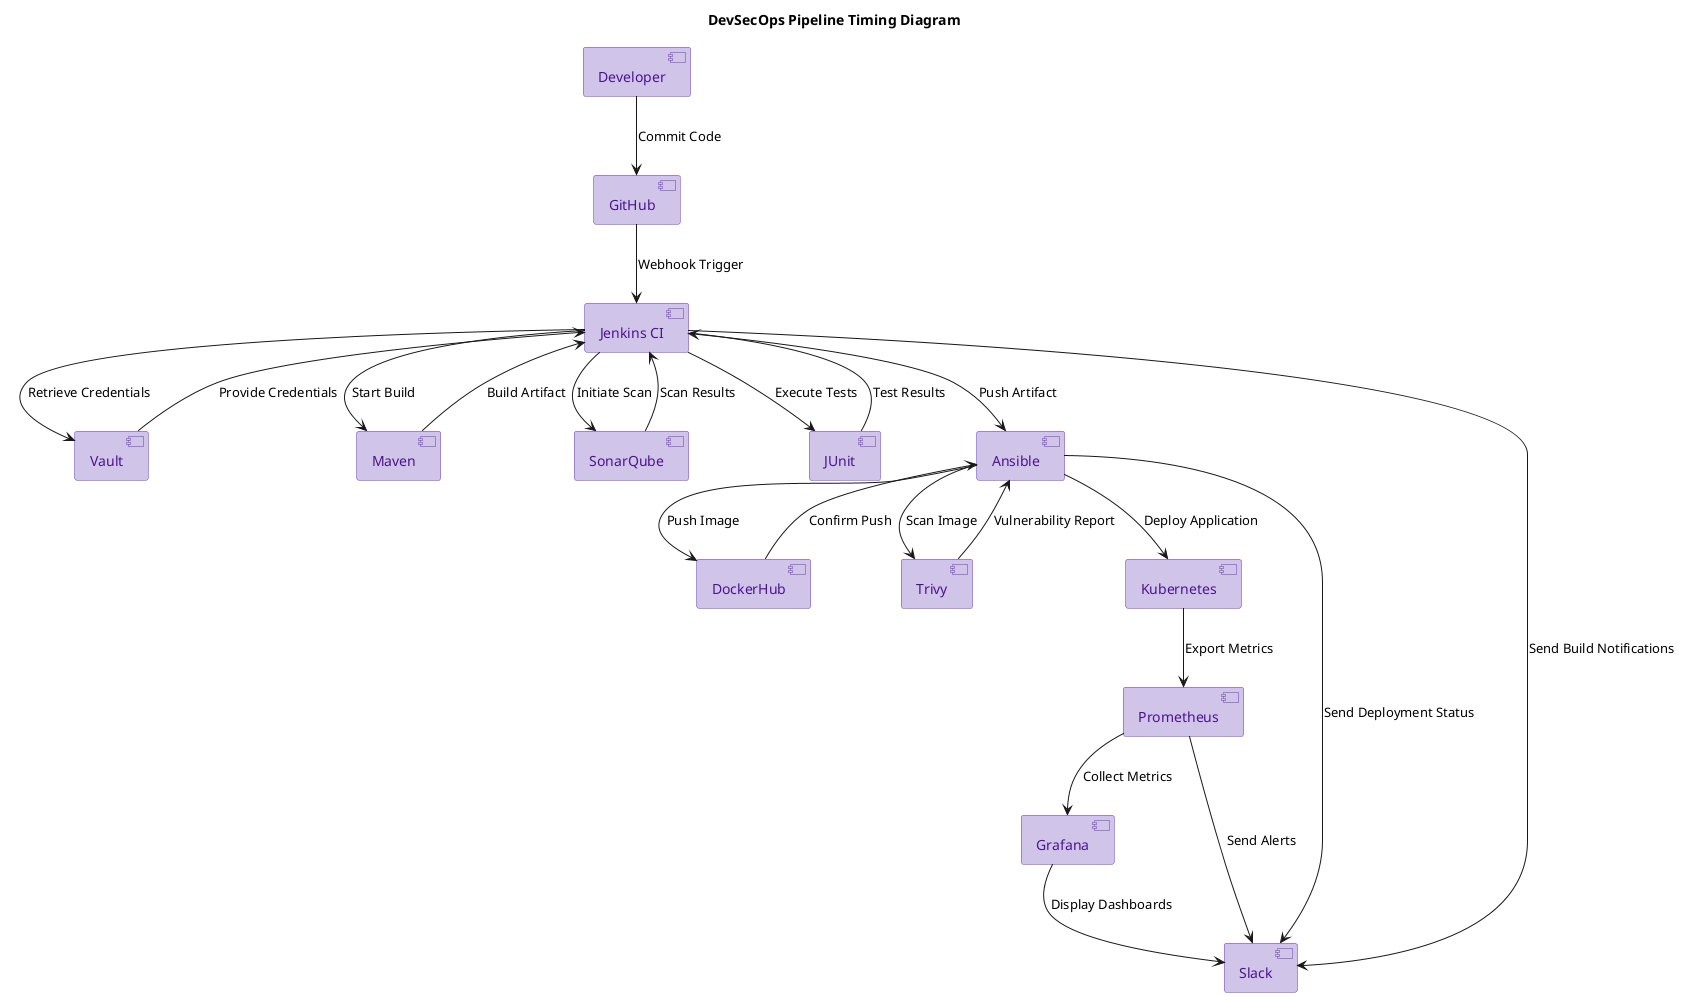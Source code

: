 @startuml
!define RECTANGLE class
skinparam backgroundColor #FFFFFF
skinparam component {
    BackgroundColor #D1C4E9
    BorderColor #673AB7
    FontColor #4A148C
}

title DevSecOps Pipeline Timing Diagram

[Developer] --> [GitHub] : Commit Code
[GitHub] --> [Jenkins CI] : Webhook Trigger
[Jenkins CI] --> [Vault] : Retrieve Credentials
[Vault] --> [Jenkins CI] : Provide Credentials
[Jenkins CI] --> [Maven] : Start Build
[Maven] --> [Jenkins CI] : Build Artifact
[Jenkins CI] --> [SonarQube] : Initiate Scan
[SonarQube] --> [Jenkins CI] : Scan Results
[Jenkins CI] --> [JUnit] : Execute Tests
[JUnit] --> [Jenkins CI] : Test Results
[Jenkins CI] --> [Ansible] : Push Artifact
[Ansible] --> [DockerHub] : Push Image
[DockerHub] --> [Ansible] : Confirm Push
[Ansible] --> [Trivy] : Scan Image
[Trivy] --> [Ansible] : Vulnerability Report
[Ansible] --> [Kubernetes] : Deploy Application
[Kubernetes] --> [Prometheus] : Export Metrics
[Prometheus] --> [Grafana] : Collect Metrics
[Prometheus] --> [Slack] : Send Alerts
[Grafana] --> [Slack] : Display Dashboards
[Jenkins CI] --> [Slack] : Send Build Notifications
[Ansible] --> [Slack] : Send Deployment Status

@enduml

